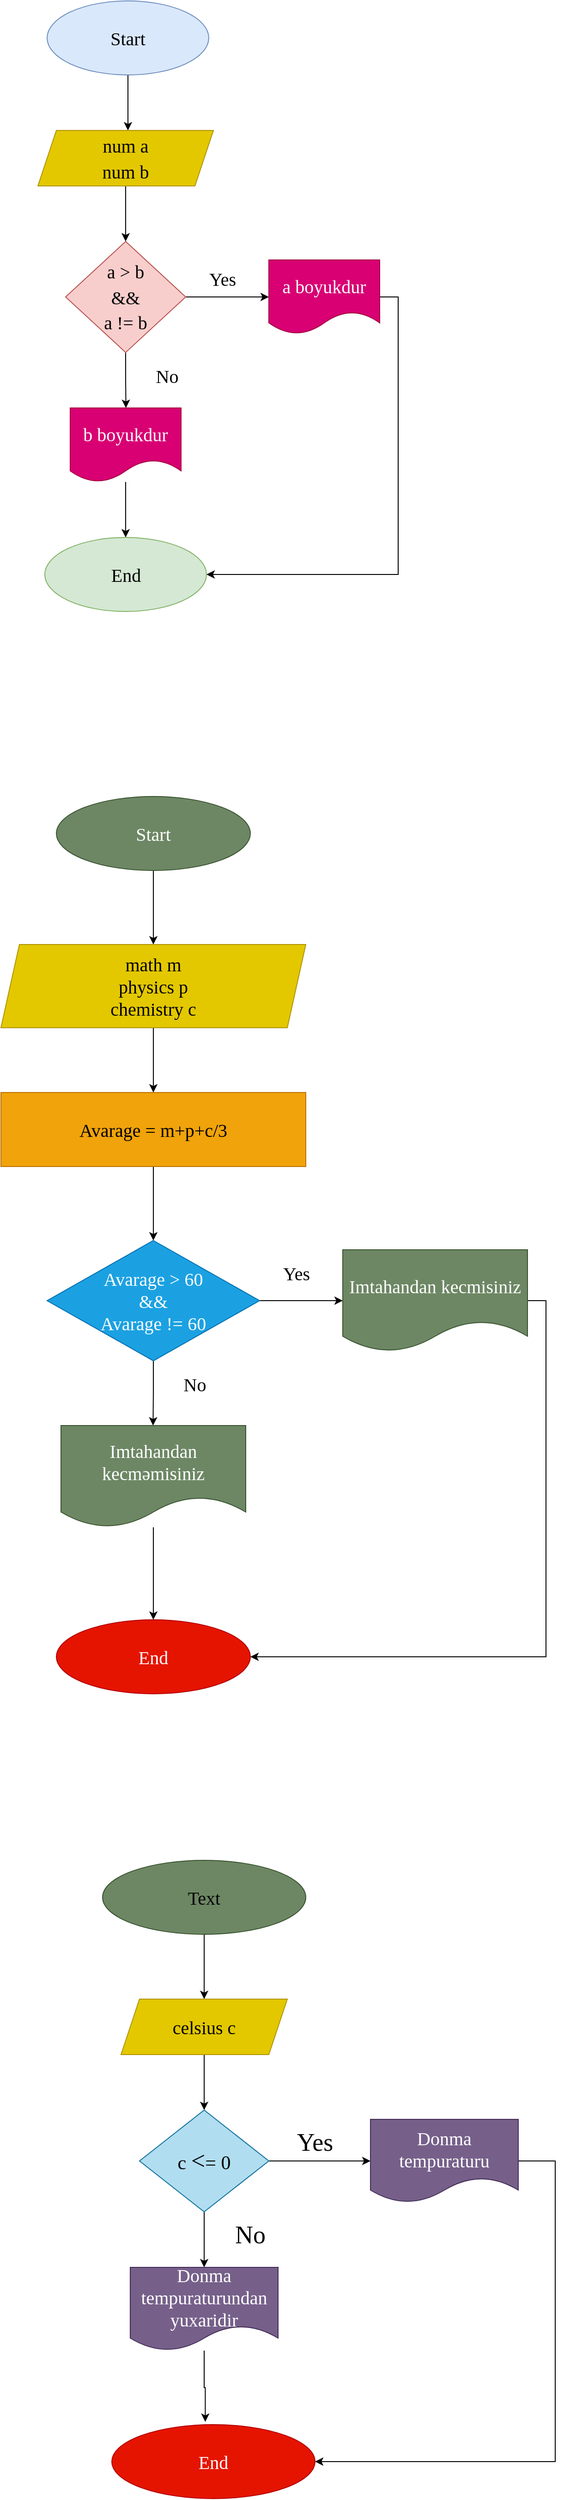 <mxfile version="13.9.9" type="device"><diagram id="_KJpahdC6HUO4ijsYVqB" name="Page-2"><mxGraphModel dx="1024" dy="592" grid="1" gridSize="10" guides="1" tooltips="1" connect="1" arrows="1" fold="1" page="1" pageScale="1" pageWidth="850" pageHeight="1100" math="0" shadow="0"><root><mxCell id="i9Ue3iW57YgS66Lq8Id4-0"/><mxCell id="i9Ue3iW57YgS66Lq8Id4-1" parent="i9Ue3iW57YgS66Lq8Id4-0"/><mxCell id="8LV4jcHXlepha-m-jOnm-0" style="edgeStyle=orthogonalEdgeStyle;rounded=0;orthogonalLoop=1;jettySize=auto;html=1;fontSize=23;" edge="1" parent="i9Ue3iW57YgS66Lq8Id4-1" source="8LV4jcHXlepha-m-jOnm-1"><mxGeometry relative="1" as="geometry"><mxPoint x="407.5" y="200" as="targetPoint"/></mxGeometry></mxCell><mxCell id="8LV4jcHXlepha-m-jOnm-1" value="&lt;font face=&quot;Comic Sans MS&quot; style=&quot;font-size: 20px;&quot;&gt;Start&lt;/font&gt;" style="ellipse;whiteSpace=wrap;html=1;fillColor=#dae8fc;strokeColor=#6c8ebf;" vertex="1" parent="i9Ue3iW57YgS66Lq8Id4-1"><mxGeometry x="320" y="60" width="175" height="80" as="geometry"/></mxCell><mxCell id="8LV4jcHXlepha-m-jOnm-2" style="edgeStyle=orthogonalEdgeStyle;rounded=0;orthogonalLoop=1;jettySize=auto;html=1;fontSize=23;" edge="1" parent="i9Ue3iW57YgS66Lq8Id4-1" source="8LV4jcHXlepha-m-jOnm-3"><mxGeometry relative="1" as="geometry"><mxPoint x="405" y="320" as="targetPoint"/></mxGeometry></mxCell><mxCell id="8LV4jcHXlepha-m-jOnm-3" value="&lt;font face=&quot;Comic Sans MS&quot; style=&quot;font-size: 20px;&quot;&gt;num a&lt;br&gt;num b&lt;/font&gt;" style="shape=parallelogram;perimeter=parallelogramPerimeter;whiteSpace=wrap;html=1;fixedSize=1;fontSize=23;fillColor=#e3c800;fontColor=#000000;strokeColor=#B09500;" vertex="1" parent="i9Ue3iW57YgS66Lq8Id4-1"><mxGeometry x="310" y="200" width="190" height="60" as="geometry"/></mxCell><mxCell id="8LV4jcHXlepha-m-jOnm-4" style="edgeStyle=orthogonalEdgeStyle;rounded=0;orthogonalLoop=1;jettySize=auto;html=1;exitX=1;exitY=0.5;exitDx=0;exitDy=0;entryX=0;entryY=0.5;entryDx=0;entryDy=0;fontSize=23;" edge="1" parent="i9Ue3iW57YgS66Lq8Id4-1" source="8LV4jcHXlepha-m-jOnm-6" target="8LV4jcHXlepha-m-jOnm-8"><mxGeometry relative="1" as="geometry"/></mxCell><mxCell id="8LV4jcHXlepha-m-jOnm-5" style="edgeStyle=orthogonalEdgeStyle;rounded=0;orthogonalLoop=1;jettySize=auto;html=1;exitX=0.5;exitY=1;exitDx=0;exitDy=0;fontSize=23;" edge="1" parent="i9Ue3iW57YgS66Lq8Id4-1" source="8LV4jcHXlepha-m-jOnm-6"><mxGeometry relative="1" as="geometry"><mxPoint x="405.333" y="500" as="targetPoint"/></mxGeometry></mxCell><mxCell id="8LV4jcHXlepha-m-jOnm-6" value="&lt;font style=&quot;font-size: 20px;&quot; face=&quot;Comic Sans MS&quot;&gt;a &amp;gt; b&lt;br&gt;&amp;amp;&amp;amp;&lt;br&gt;a != b&lt;br&gt;&lt;/font&gt;" style="rhombus;whiteSpace=wrap;html=1;fontSize=23;fillColor=#f8cecc;strokeColor=#b85450;" vertex="1" parent="i9Ue3iW57YgS66Lq8Id4-1"><mxGeometry x="340" y="320" width="130" height="120" as="geometry"/></mxCell><mxCell id="8LV4jcHXlepha-m-jOnm-7" style="edgeStyle=orthogonalEdgeStyle;rounded=0;orthogonalLoop=1;jettySize=auto;html=1;exitX=1;exitY=0.5;exitDx=0;exitDy=0;entryX=1;entryY=0.5;entryDx=0;entryDy=0;fontSize=23;" edge="1" parent="i9Ue3iW57YgS66Lq8Id4-1" source="8LV4jcHXlepha-m-jOnm-8" target="8LV4jcHXlepha-m-jOnm-13"><mxGeometry relative="1" as="geometry"/></mxCell><mxCell id="8LV4jcHXlepha-m-jOnm-8" value="&lt;font face=&quot;Comic Sans MS&quot; style=&quot;font-size: 20px;&quot;&gt;a boyukdur&lt;/font&gt;" style="shape=document;whiteSpace=wrap;html=1;boundedLbl=1;fontSize=23;fillColor=#d80073;fontColor=#ffffff;strokeColor=#A50040;" vertex="1" parent="i9Ue3iW57YgS66Lq8Id4-1"><mxGeometry x="560" y="340" width="120" height="80" as="geometry"/></mxCell><mxCell id="8LV4jcHXlepha-m-jOnm-9" style="edgeStyle=orthogonalEdgeStyle;rounded=0;orthogonalLoop=1;jettySize=auto;html=1;entryX=0.5;entryY=0;entryDx=0;entryDy=0;fontSize=23;" edge="1" parent="i9Ue3iW57YgS66Lq8Id4-1" source="8LV4jcHXlepha-m-jOnm-10" target="8LV4jcHXlepha-m-jOnm-13"><mxGeometry relative="1" as="geometry"/></mxCell><mxCell id="8LV4jcHXlepha-m-jOnm-10" value="&lt;font face=&quot;Comic Sans MS&quot; style=&quot;font-size: 20px;&quot;&gt;b boyukdur&lt;/font&gt;" style="shape=document;whiteSpace=wrap;html=1;boundedLbl=1;fontSize=23;fillColor=#d80073;fontColor=#ffffff;strokeColor=#A50040;" vertex="1" parent="i9Ue3iW57YgS66Lq8Id4-1"><mxGeometry x="345" y="500" width="120" height="80" as="geometry"/></mxCell><mxCell id="8LV4jcHXlepha-m-jOnm-11" value="&lt;font face=&quot;Comic Sans MS&quot; style=&quot;font-size: 20px;&quot;&gt;Yes&lt;/font&gt;" style="text;html=1;strokeColor=none;fillColor=none;align=center;verticalAlign=middle;whiteSpace=wrap;rounded=0;fontSize=23;" vertex="1" parent="i9Ue3iW57YgS66Lq8Id4-1"><mxGeometry x="480" y="350" width="60" height="20" as="geometry"/></mxCell><mxCell id="8LV4jcHXlepha-m-jOnm-12" value="&lt;font face=&quot;Comic Sans MS&quot; style=&quot;font-size: 20px;&quot;&gt;No&lt;/font&gt;" style="text;html=1;strokeColor=none;fillColor=none;align=center;verticalAlign=middle;whiteSpace=wrap;rounded=0;fontSize=23;" vertex="1" parent="i9Ue3iW57YgS66Lq8Id4-1"><mxGeometry x="420" y="450" width="60" height="30" as="geometry"/></mxCell><mxCell id="8LV4jcHXlepha-m-jOnm-13" value="&lt;font face=&quot;Comic Sans MS&quot; style=&quot;font-size: 20px;&quot;&gt;End&lt;/font&gt;" style="ellipse;whiteSpace=wrap;html=1;fillColor=#d5e8d4;strokeColor=#82b366;" vertex="1" parent="i9Ue3iW57YgS66Lq8Id4-1"><mxGeometry x="317.5" y="640" width="175" height="80" as="geometry"/></mxCell><mxCell id="8LV4jcHXlepha-m-jOnm-14" style="edgeStyle=orthogonalEdgeStyle;rounded=0;orthogonalLoop=1;jettySize=auto;html=1;fontFamily=Comic Sans MS;fontSize=16;" edge="1" parent="i9Ue3iW57YgS66Lq8Id4-1" source="8LV4jcHXlepha-m-jOnm-15"><mxGeometry relative="1" as="geometry"><mxPoint x="435" y="1080" as="targetPoint"/></mxGeometry></mxCell><mxCell id="8LV4jcHXlepha-m-jOnm-15" value="&lt;font style=&quot;font-size: 20px;&quot;&gt;Start&lt;/font&gt;" style="ellipse;whiteSpace=wrap;html=1;fontFamily=Comic Sans MS;fontSize=16;fillColor=#6d8764;fontColor=#ffffff;strokeColor=#3A5431;" vertex="1" parent="i9Ue3iW57YgS66Lq8Id4-1"><mxGeometry x="330" y="920" width="210" height="80" as="geometry"/></mxCell><mxCell id="8LV4jcHXlepha-m-jOnm-16" style="edgeStyle=orthogonalEdgeStyle;rounded=0;orthogonalLoop=1;jettySize=auto;html=1;exitX=0.5;exitY=1;exitDx=0;exitDy=0;fontFamily=Comic Sans MS;fontSize=16;" edge="1" parent="i9Ue3iW57YgS66Lq8Id4-1" source="8LV4jcHXlepha-m-jOnm-17" target="8LV4jcHXlepha-m-jOnm-19"><mxGeometry relative="1" as="geometry"><mxPoint x="434.667" y="1240" as="targetPoint"/></mxGeometry></mxCell><mxCell id="8LV4jcHXlepha-m-jOnm-17" value="&lt;font style=&quot;font-size: 20px;&quot;&gt;&lt;font style=&quot;font-size: 20px;&quot;&gt;math m&lt;br&gt;phy&lt;/font&gt;sics p&lt;br&gt;chemistry c&lt;/font&gt;" style="shape=parallelogram;perimeter=parallelogramPerimeter;whiteSpace=wrap;html=1;fixedSize=1;fontFamily=Comic Sans MS;fontSize=16;fillColor=#e3c800;fontColor=#000000;strokeColor=#B09500;" vertex="1" parent="i9Ue3iW57YgS66Lq8Id4-1"><mxGeometry x="270" y="1080" width="330" height="90" as="geometry"/></mxCell><mxCell id="8LV4jcHXlepha-m-jOnm-18" style="edgeStyle=orthogonalEdgeStyle;rounded=0;orthogonalLoop=1;jettySize=auto;html=1;exitX=0.5;exitY=1;exitDx=0;exitDy=0;entryX=0.5;entryY=0;entryDx=0;entryDy=0;fontFamily=Comic Sans MS;fontSize=16;" edge="1" parent="i9Ue3iW57YgS66Lq8Id4-1" source="8LV4jcHXlepha-m-jOnm-19" target="8LV4jcHXlepha-m-jOnm-22"><mxGeometry relative="1" as="geometry"/></mxCell><mxCell id="8LV4jcHXlepha-m-jOnm-19" value="&lt;font style=&quot;font-size: 20px;&quot;&gt;Avarage = m+p+c/3&lt;/font&gt;" style="rounded=0;whiteSpace=wrap;html=1;fontFamily=Comic Sans MS;fontSize=16;fillColor=#f0a30a;fontColor=#000000;strokeColor=#BD7000;" vertex="1" parent="i9Ue3iW57YgS66Lq8Id4-1"><mxGeometry x="270" y="1240" width="330" height="80" as="geometry"/></mxCell><mxCell id="8LV4jcHXlepha-m-jOnm-20" style="edgeStyle=orthogonalEdgeStyle;rounded=0;orthogonalLoop=1;jettySize=auto;html=1;exitX=1;exitY=0.5;exitDx=0;exitDy=0;fontFamily=Comic Sans MS;fontSize=16;" edge="1" parent="i9Ue3iW57YgS66Lq8Id4-1" source="8LV4jcHXlepha-m-jOnm-22" target="8LV4jcHXlepha-m-jOnm-24"><mxGeometry relative="1" as="geometry"/></mxCell><mxCell id="8LV4jcHXlepha-m-jOnm-21" style="edgeStyle=orthogonalEdgeStyle;rounded=0;orthogonalLoop=1;jettySize=auto;html=1;exitX=0.5;exitY=1;exitDx=0;exitDy=0;fontFamily=Comic Sans MS;fontSize=16;" edge="1" parent="i9Ue3iW57YgS66Lq8Id4-1" source="8LV4jcHXlepha-m-jOnm-22"><mxGeometry relative="1" as="geometry"><mxPoint x="434.667" y="1600" as="targetPoint"/></mxGeometry></mxCell><mxCell id="8LV4jcHXlepha-m-jOnm-22" value="&lt;font style=&quot;font-size: 20px;&quot;&gt;Avarage &amp;gt; 60&lt;br&gt;&amp;amp;&amp;amp;&lt;br&gt;Avarage != 60&lt;br&gt;&lt;/font&gt;" style="rhombus;whiteSpace=wrap;html=1;fontFamily=Comic Sans MS;fontSize=16;fillColor=#1ba1e2;fontColor=#ffffff;strokeColor=#006EAF;" vertex="1" parent="i9Ue3iW57YgS66Lq8Id4-1"><mxGeometry x="320" y="1400" width="230" height="130" as="geometry"/></mxCell><mxCell id="8LV4jcHXlepha-m-jOnm-23" style="edgeStyle=orthogonalEdgeStyle;rounded=0;orthogonalLoop=1;jettySize=auto;html=1;exitX=1;exitY=0.5;exitDx=0;exitDy=0;entryX=1;entryY=0.5;entryDx=0;entryDy=0;fontFamily=Comic Sans MS;fontSize=16;" edge="1" parent="i9Ue3iW57YgS66Lq8Id4-1" source="8LV4jcHXlepha-m-jOnm-24" target="8LV4jcHXlepha-m-jOnm-27"><mxGeometry relative="1" as="geometry"/></mxCell><mxCell id="8LV4jcHXlepha-m-jOnm-24" value="&lt;font style=&quot;font-size: 20px;&quot;&gt;Imtahandan kecmisiniz&lt;/font&gt;" style="shape=document;whiteSpace=wrap;html=1;boundedLbl=1;fontFamily=Comic Sans MS;fontSize=16;fillColor=#6d8764;fontColor=#ffffff;strokeColor=#3A5431;" vertex="1" parent="i9Ue3iW57YgS66Lq8Id4-1"><mxGeometry x="640" y="1410" width="200" height="110" as="geometry"/></mxCell><mxCell id="8LV4jcHXlepha-m-jOnm-25" style="edgeStyle=orthogonalEdgeStyle;rounded=0;orthogonalLoop=1;jettySize=auto;html=1;entryX=0.5;entryY=0;entryDx=0;entryDy=0;fontFamily=Comic Sans MS;fontSize=16;" edge="1" parent="i9Ue3iW57YgS66Lq8Id4-1" source="8LV4jcHXlepha-m-jOnm-26" target="8LV4jcHXlepha-m-jOnm-27"><mxGeometry relative="1" as="geometry"/></mxCell><mxCell id="8LV4jcHXlepha-m-jOnm-26" value="&lt;font style=&quot;font-size: 20px;&quot;&gt;Imtahandan kecməmisiniz&lt;/font&gt;" style="shape=document;whiteSpace=wrap;html=1;boundedLbl=1;fontFamily=Comic Sans MS;fontSize=16;fillColor=#6d8764;fontColor=#ffffff;strokeColor=#3A5431;" vertex="1" parent="i9Ue3iW57YgS66Lq8Id4-1"><mxGeometry x="335" y="1600" width="200" height="110" as="geometry"/></mxCell><mxCell id="8LV4jcHXlepha-m-jOnm-27" value="&lt;font style=&quot;font-size: 20px;&quot;&gt;End&lt;/font&gt;" style="ellipse;whiteSpace=wrap;html=1;fontFamily=Comic Sans MS;fontSize=16;fillColor=#e51400;fontColor=#ffffff;strokeColor=#B20000;" vertex="1" parent="i9Ue3iW57YgS66Lq8Id4-1"><mxGeometry x="330" y="1810" width="210" height="80" as="geometry"/></mxCell><mxCell id="8LV4jcHXlepha-m-jOnm-28" value="Yes" style="text;html=1;strokeColor=none;fillColor=none;align=center;verticalAlign=middle;whiteSpace=wrap;rounded=0;fontFamily=Comic Sans MS;fontSize=20;" vertex="1" parent="i9Ue3iW57YgS66Lq8Id4-1"><mxGeometry x="560" y="1420" width="60" height="30" as="geometry"/></mxCell><mxCell id="8LV4jcHXlepha-m-jOnm-29" value="No" style="text;html=1;strokeColor=none;fillColor=none;align=center;verticalAlign=middle;whiteSpace=wrap;rounded=0;fontFamily=Comic Sans MS;fontSize=20;" vertex="1" parent="i9Ue3iW57YgS66Lq8Id4-1"><mxGeometry x="450" y="1540" width="60" height="30" as="geometry"/></mxCell><mxCell id="8LV4jcHXlepha-m-jOnm-30" style="edgeStyle=orthogonalEdgeStyle;rounded=0;orthogonalLoop=1;jettySize=auto;html=1;entryX=0.5;entryY=0;entryDx=0;entryDy=0;fontFamily=Comic Sans MS;fontSize=20;" edge="1" parent="i9Ue3iW57YgS66Lq8Id4-1" source="8LV4jcHXlepha-m-jOnm-31" target="8LV4jcHXlepha-m-jOnm-34"><mxGeometry relative="1" as="geometry"/></mxCell><mxCell id="8LV4jcHXlepha-m-jOnm-31" value="" style="ellipse;whiteSpace=wrap;html=1;fontFamily=Comic Sans MS;fontSize=20;fillColor=#6d8764;fontColor=#ffffff;strokeColor=#3A5431;" vertex="1" parent="i9Ue3iW57YgS66Lq8Id4-1"><mxGeometry x="380" y="2070" width="220" height="80" as="geometry"/></mxCell><mxCell id="8LV4jcHXlepha-m-jOnm-32" value="Text" style="text;html=1;strokeColor=none;fillColor=none;align=center;verticalAlign=middle;whiteSpace=wrap;rounded=0;fontFamily=Comic Sans MS;fontSize=20;" vertex="1" parent="i9Ue3iW57YgS66Lq8Id4-1"><mxGeometry x="460" y="2095" width="60" height="30" as="geometry"/></mxCell><mxCell id="8LV4jcHXlepha-m-jOnm-33" style="edgeStyle=orthogonalEdgeStyle;rounded=0;orthogonalLoop=1;jettySize=auto;html=1;entryX=0.5;entryY=0;entryDx=0;entryDy=0;fontFamily=Comic Sans MS;fontSize=20;" edge="1" parent="i9Ue3iW57YgS66Lq8Id4-1" source="8LV4jcHXlepha-m-jOnm-34" target="8LV4jcHXlepha-m-jOnm-37"><mxGeometry relative="1" as="geometry"/></mxCell><mxCell id="8LV4jcHXlepha-m-jOnm-34" value="celsius c" style="shape=parallelogram;perimeter=parallelogramPerimeter;whiteSpace=wrap;html=1;fixedSize=1;fontFamily=Comic Sans MS;fontSize=20;fillColor=#e3c800;fontColor=#000000;strokeColor=#B09500;" vertex="1" parent="i9Ue3iW57YgS66Lq8Id4-1"><mxGeometry x="400" y="2220" width="180" height="60" as="geometry"/></mxCell><mxCell id="8LV4jcHXlepha-m-jOnm-35" style="edgeStyle=orthogonalEdgeStyle;rounded=0;orthogonalLoop=1;jettySize=auto;html=1;exitX=1;exitY=0.5;exitDx=0;exitDy=0;entryX=0;entryY=0.5;entryDx=0;entryDy=0;fontFamily=Comic Sans MS;fontSize=27;" edge="1" parent="i9Ue3iW57YgS66Lq8Id4-1" source="8LV4jcHXlepha-m-jOnm-37" target="8LV4jcHXlepha-m-jOnm-39"><mxGeometry relative="1" as="geometry"/></mxCell><mxCell id="8LV4jcHXlepha-m-jOnm-36" style="edgeStyle=orthogonalEdgeStyle;rounded=0;orthogonalLoop=1;jettySize=auto;html=1;entryX=0.5;entryY=0;entryDx=0;entryDy=0;fontFamily=Comic Sans MS;fontSize=27;" edge="1" parent="i9Ue3iW57YgS66Lq8Id4-1" source="8LV4jcHXlepha-m-jOnm-37" target="8LV4jcHXlepha-m-jOnm-41"><mxGeometry relative="1" as="geometry"/></mxCell><mxCell id="8LV4jcHXlepha-m-jOnm-37" value="&lt;font style=&quot;font-size: 21px;&quot;&gt;c &lt;/font&gt;&lt;font style=&quot;font-size: 27px;&quot;&gt;&amp;lt;&lt;/font&gt;&lt;font style=&quot;font-size: 21px;&quot;&gt;= 0&lt;/font&gt;" style="rhombus;whiteSpace=wrap;html=1;fontFamily=Comic Sans MS;fontSize=20;fillColor=#b1ddf0;strokeColor=#10739e;" vertex="1" parent="i9Ue3iW57YgS66Lq8Id4-1"><mxGeometry x="420" y="2340" width="140" height="110" as="geometry"/></mxCell><mxCell id="8LV4jcHXlepha-m-jOnm-38" style="edgeStyle=orthogonalEdgeStyle;rounded=0;orthogonalLoop=1;jettySize=auto;html=1;entryX=1;entryY=0.5;entryDx=0;entryDy=0;fontFamily=Comic Sans MS;fontSize=27;" edge="1" parent="i9Ue3iW57YgS66Lq8Id4-1" source="8LV4jcHXlepha-m-jOnm-39" target="8LV4jcHXlepha-m-jOnm-42"><mxGeometry relative="1" as="geometry"><Array as="points"><mxPoint x="870" y="2395"/><mxPoint x="870" y="2720"/></Array></mxGeometry></mxCell><mxCell id="8LV4jcHXlepha-m-jOnm-39" value="Donma tempuraturu" style="shape=document;whiteSpace=wrap;html=1;boundedLbl=1;fontFamily=Comic Sans MS;fontSize=20;fillColor=#76608a;fontColor=#ffffff;strokeColor=#432D57;" vertex="1" parent="i9Ue3iW57YgS66Lq8Id4-1"><mxGeometry x="670" y="2350" width="160" height="90" as="geometry"/></mxCell><mxCell id="8LV4jcHXlepha-m-jOnm-40" style="edgeStyle=orthogonalEdgeStyle;rounded=0;orthogonalLoop=1;jettySize=auto;html=1;entryX=0.46;entryY=-0.037;entryDx=0;entryDy=0;entryPerimeter=0;fontFamily=Comic Sans MS;fontSize=27;" edge="1" parent="i9Ue3iW57YgS66Lq8Id4-1" source="8LV4jcHXlepha-m-jOnm-41" target="8LV4jcHXlepha-m-jOnm-42"><mxGeometry relative="1" as="geometry"/></mxCell><mxCell id="8LV4jcHXlepha-m-jOnm-41" value="Donma tempuraturundan yuxaridir" style="shape=document;whiteSpace=wrap;html=1;boundedLbl=1;fontFamily=Comic Sans MS;fontSize=20;fillColor=#76608a;fontColor=#ffffff;strokeColor=#432D57;" vertex="1" parent="i9Ue3iW57YgS66Lq8Id4-1"><mxGeometry x="410" y="2510" width="160" height="90" as="geometry"/></mxCell><mxCell id="8LV4jcHXlepha-m-jOnm-42" value="End" style="ellipse;whiteSpace=wrap;html=1;fontFamily=Comic Sans MS;fontSize=20;fillColor=#e51400;fontColor=#ffffff;strokeColor=#B20000;" vertex="1" parent="i9Ue3iW57YgS66Lq8Id4-1"><mxGeometry x="390" y="2680" width="220" height="80" as="geometry"/></mxCell><mxCell id="8LV4jcHXlepha-m-jOnm-43" value="Yes" style="text;html=1;strokeColor=none;fillColor=none;align=center;verticalAlign=middle;whiteSpace=wrap;rounded=0;fontFamily=Comic Sans MS;fontSize=27;" vertex="1" parent="i9Ue3iW57YgS66Lq8Id4-1"><mxGeometry x="580" y="2360" width="60" height="30" as="geometry"/></mxCell><mxCell id="8LV4jcHXlepha-m-jOnm-44" value="No" style="text;html=1;strokeColor=none;fillColor=none;align=center;verticalAlign=middle;whiteSpace=wrap;rounded=0;fontFamily=Comic Sans MS;fontSize=27;" vertex="1" parent="i9Ue3iW57YgS66Lq8Id4-1"><mxGeometry x="510" y="2460" width="60" height="30" as="geometry"/></mxCell></root></mxGraphModel></diagram></mxfile>